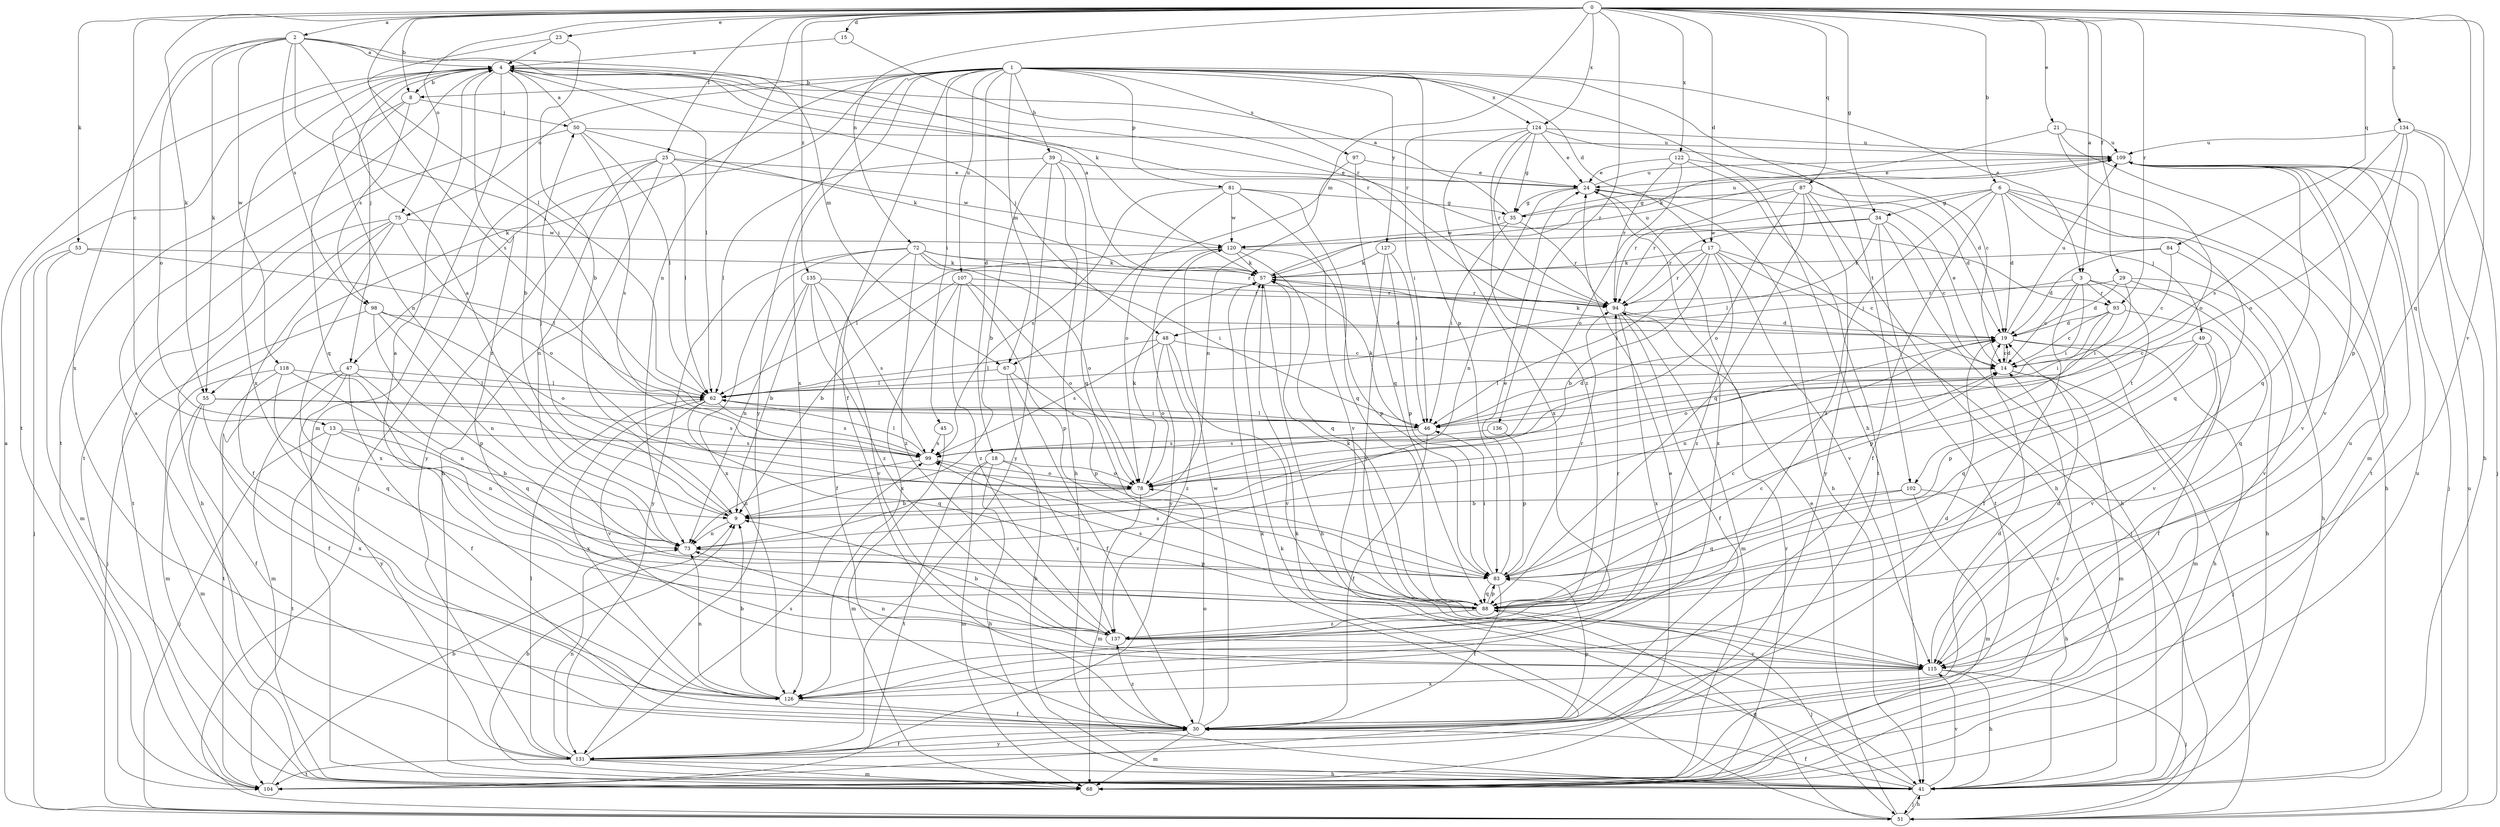strict digraph  {
0;
1;
2;
3;
4;
6;
8;
9;
13;
14;
15;
17;
18;
19;
21;
23;
24;
25;
29;
30;
34;
35;
39;
41;
45;
46;
47;
48;
49;
50;
51;
53;
55;
57;
62;
67;
68;
72;
73;
75;
78;
81;
83;
84;
87;
88;
93;
94;
97;
98;
99;
102;
104;
107;
109;
115;
118;
120;
122;
124;
126;
127;
131;
134;
135;
136;
137;
0 -> 2  [label=a];
0 -> 3  [label=a];
0 -> 6  [label=b];
0 -> 8  [label=b];
0 -> 13  [label=c];
0 -> 15  [label=d];
0 -> 17  [label=d];
0 -> 21  [label=e];
0 -> 23  [label=e];
0 -> 25  [label=f];
0 -> 29  [label=f];
0 -> 34  [label=g];
0 -> 53  [label=k];
0 -> 55  [label=k];
0 -> 62  [label=l];
0 -> 67  [label=m];
0 -> 72  [label=n];
0 -> 73  [label=n];
0 -> 75  [label=o];
0 -> 84  [label=q];
0 -> 87  [label=q];
0 -> 88  [label=q];
0 -> 93  [label=r];
0 -> 115  [label=v];
0 -> 122  [label=x];
0 -> 124  [label=x];
0 -> 134  [label=z];
0 -> 135  [label=z];
0 -> 136  [label=z];
1 -> 3  [label=a];
1 -> 8  [label=b];
1 -> 17  [label=d];
1 -> 18  [label=d];
1 -> 30  [label=f];
1 -> 39  [label=h];
1 -> 41  [label=h];
1 -> 45  [label=i];
1 -> 47  [label=j];
1 -> 55  [label=k];
1 -> 67  [label=m];
1 -> 75  [label=o];
1 -> 81  [label=p];
1 -> 83  [label=p];
1 -> 97  [label=s];
1 -> 102  [label=t];
1 -> 107  [label=u];
1 -> 124  [label=x];
1 -> 126  [label=x];
1 -> 127  [label=y];
1 -> 131  [label=y];
2 -> 4  [label=a];
2 -> 46  [label=i];
2 -> 47  [label=j];
2 -> 55  [label=k];
2 -> 57  [label=k];
2 -> 67  [label=m];
2 -> 78  [label=o];
2 -> 98  [label=s];
2 -> 118  [label=w];
2 -> 126  [label=x];
3 -> 14  [label=c];
3 -> 30  [label=f];
3 -> 41  [label=h];
3 -> 46  [label=i];
3 -> 48  [label=j];
3 -> 93  [label=r];
3 -> 102  [label=t];
4 -> 8  [label=b];
4 -> 9  [label=b];
4 -> 48  [label=j];
4 -> 62  [label=l];
4 -> 68  [label=m];
4 -> 73  [label=n];
4 -> 93  [label=r];
4 -> 94  [label=r];
4 -> 104  [label=t];
4 -> 126  [label=x];
4 -> 137  [label=z];
6 -> 19  [label=d];
6 -> 30  [label=f];
6 -> 34  [label=g];
6 -> 41  [label=h];
6 -> 49  [label=j];
6 -> 88  [label=q];
6 -> 94  [label=r];
6 -> 115  [label=v];
6 -> 137  [label=z];
8 -> 50  [label=j];
8 -> 88  [label=q];
8 -> 98  [label=s];
8 -> 104  [label=t];
9 -> 4  [label=a];
9 -> 50  [label=j];
9 -> 73  [label=n];
13 -> 9  [label=b];
13 -> 51  [label=j];
13 -> 73  [label=n];
13 -> 99  [label=s];
13 -> 104  [label=t];
14 -> 19  [label=d];
14 -> 24  [label=e];
14 -> 51  [label=j];
14 -> 62  [label=l];
14 -> 68  [label=m];
15 -> 4  [label=a];
15 -> 94  [label=r];
17 -> 9  [label=b];
17 -> 14  [label=c];
17 -> 46  [label=i];
17 -> 51  [label=j];
17 -> 57  [label=k];
17 -> 94  [label=r];
17 -> 115  [label=v];
17 -> 137  [label=z];
18 -> 41  [label=h];
18 -> 68  [label=m];
18 -> 78  [label=o];
18 -> 104  [label=t];
18 -> 137  [label=z];
19 -> 14  [label=c];
19 -> 41  [label=h];
19 -> 57  [label=k];
19 -> 68  [label=m];
19 -> 73  [label=n];
19 -> 78  [label=o];
19 -> 109  [label=u];
21 -> 57  [label=k];
21 -> 68  [label=m];
21 -> 78  [label=o];
21 -> 109  [label=u];
23 -> 4  [label=a];
23 -> 9  [label=b];
23 -> 99  [label=s];
24 -> 35  [label=g];
24 -> 41  [label=h];
24 -> 73  [label=n];
24 -> 109  [label=u];
24 -> 126  [label=x];
25 -> 24  [label=e];
25 -> 41  [label=h];
25 -> 51  [label=j];
25 -> 62  [label=l];
25 -> 73  [label=n];
25 -> 120  [label=w];
25 -> 131  [label=y];
29 -> 19  [label=d];
29 -> 46  [label=i];
29 -> 88  [label=q];
29 -> 94  [label=r];
29 -> 115  [label=v];
30 -> 19  [label=d];
30 -> 68  [label=m];
30 -> 78  [label=o];
30 -> 83  [label=p];
30 -> 109  [label=u];
30 -> 120  [label=w];
30 -> 131  [label=y];
30 -> 137  [label=z];
34 -> 14  [label=c];
34 -> 41  [label=h];
34 -> 62  [label=l];
34 -> 94  [label=r];
34 -> 104  [label=t];
34 -> 120  [label=w];
35 -> 4  [label=a];
35 -> 46  [label=i];
35 -> 94  [label=r];
35 -> 109  [label=u];
35 -> 120  [label=w];
39 -> 9  [label=b];
39 -> 24  [label=e];
39 -> 41  [label=h];
39 -> 62  [label=l];
39 -> 88  [label=q];
39 -> 131  [label=y];
41 -> 9  [label=b];
41 -> 30  [label=f];
41 -> 51  [label=j];
41 -> 57  [label=k];
41 -> 115  [label=v];
45 -> 68  [label=m];
45 -> 99  [label=s];
46 -> 19  [label=d];
46 -> 30  [label=f];
46 -> 57  [label=k];
46 -> 62  [label=l];
46 -> 99  [label=s];
47 -> 30  [label=f];
47 -> 62  [label=l];
47 -> 68  [label=m];
47 -> 88  [label=q];
47 -> 104  [label=t];
47 -> 131  [label=y];
48 -> 14  [label=c];
48 -> 62  [label=l];
48 -> 78  [label=o];
48 -> 99  [label=s];
48 -> 115  [label=v];
48 -> 137  [label=z];
49 -> 14  [label=c];
49 -> 30  [label=f];
49 -> 83  [label=p];
49 -> 88  [label=q];
49 -> 115  [label=v];
50 -> 4  [label=a];
50 -> 57  [label=k];
50 -> 62  [label=l];
50 -> 99  [label=s];
50 -> 104  [label=t];
50 -> 109  [label=u];
51 -> 4  [label=a];
51 -> 24  [label=e];
51 -> 41  [label=h];
51 -> 57  [label=k];
51 -> 88  [label=q];
51 -> 109  [label=u];
53 -> 51  [label=j];
53 -> 57  [label=k];
53 -> 62  [label=l];
53 -> 68  [label=m];
55 -> 30  [label=f];
55 -> 46  [label=i];
55 -> 68  [label=m];
55 -> 99  [label=s];
55 -> 126  [label=x];
57 -> 4  [label=a];
57 -> 41  [label=h];
57 -> 94  [label=r];
57 -> 109  [label=u];
62 -> 46  [label=i];
62 -> 88  [label=q];
62 -> 99  [label=s];
62 -> 115  [label=v];
62 -> 126  [label=x];
67 -> 30  [label=f];
67 -> 41  [label=h];
67 -> 62  [label=l];
67 -> 83  [label=p];
68 -> 94  [label=r];
68 -> 109  [label=u];
72 -> 30  [label=f];
72 -> 46  [label=i];
72 -> 57  [label=k];
72 -> 78  [label=o];
72 -> 94  [label=r];
72 -> 126  [label=x];
72 -> 131  [label=y];
72 -> 137  [label=z];
73 -> 83  [label=p];
75 -> 30  [label=f];
75 -> 41  [label=h];
75 -> 78  [label=o];
75 -> 104  [label=t];
75 -> 120  [label=w];
75 -> 126  [label=x];
78 -> 9  [label=b];
78 -> 57  [label=k];
78 -> 68  [label=m];
81 -> 35  [label=g];
81 -> 78  [label=o];
81 -> 88  [label=q];
81 -> 99  [label=s];
81 -> 115  [label=v];
81 -> 120  [label=w];
83 -> 14  [label=c];
83 -> 24  [label=e];
83 -> 30  [label=f];
83 -> 46  [label=i];
83 -> 88  [label=q];
83 -> 94  [label=r];
83 -> 99  [label=s];
84 -> 14  [label=c];
84 -> 19  [label=d];
84 -> 41  [label=h];
84 -> 57  [label=k];
87 -> 19  [label=d];
87 -> 35  [label=g];
87 -> 41  [label=h];
87 -> 78  [label=o];
87 -> 88  [label=q];
87 -> 94  [label=r];
87 -> 131  [label=y];
88 -> 14  [label=c];
88 -> 51  [label=j];
88 -> 57  [label=k];
88 -> 83  [label=p];
88 -> 99  [label=s];
88 -> 137  [label=z];
93 -> 14  [label=c];
93 -> 19  [label=d];
93 -> 46  [label=i];
93 -> 83  [label=p];
93 -> 115  [label=v];
94 -> 19  [label=d];
94 -> 30  [label=f];
94 -> 68  [label=m];
94 -> 126  [label=x];
97 -> 24  [label=e];
97 -> 73  [label=n];
97 -> 88  [label=q];
98 -> 19  [label=d];
98 -> 51  [label=j];
98 -> 73  [label=n];
98 -> 78  [label=o];
98 -> 83  [label=p];
99 -> 62  [label=l];
99 -> 73  [label=n];
99 -> 78  [label=o];
102 -> 9  [label=b];
102 -> 41  [label=h];
102 -> 68  [label=m];
102 -> 88  [label=q];
104 -> 9  [label=b];
104 -> 14  [label=c];
104 -> 57  [label=k];
107 -> 9  [label=b];
107 -> 78  [label=o];
107 -> 83  [label=p];
107 -> 94  [label=r];
107 -> 126  [label=x];
107 -> 137  [label=z];
109 -> 24  [label=e];
109 -> 51  [label=j];
109 -> 88  [label=q];
109 -> 104  [label=t];
109 -> 115  [label=v];
115 -> 19  [label=d];
115 -> 41  [label=h];
115 -> 51  [label=j];
115 -> 73  [label=n];
115 -> 126  [label=x];
118 -> 30  [label=f];
118 -> 62  [label=l];
118 -> 68  [label=m];
118 -> 73  [label=n];
118 -> 88  [label=q];
120 -> 57  [label=k];
120 -> 62  [label=l];
120 -> 83  [label=p];
120 -> 88  [label=q];
120 -> 131  [label=y];
122 -> 19  [label=d];
122 -> 24  [label=e];
122 -> 78  [label=o];
122 -> 94  [label=r];
122 -> 104  [label=t];
124 -> 14  [label=c];
124 -> 24  [label=e];
124 -> 35  [label=g];
124 -> 46  [label=i];
124 -> 94  [label=r];
124 -> 109  [label=u];
124 -> 126  [label=x];
124 -> 137  [label=z];
126 -> 9  [label=b];
126 -> 19  [label=d];
126 -> 30  [label=f];
126 -> 73  [label=n];
127 -> 46  [label=i];
127 -> 57  [label=k];
127 -> 83  [label=p];
127 -> 115  [label=v];
131 -> 4  [label=a];
131 -> 24  [label=e];
131 -> 30  [label=f];
131 -> 41  [label=h];
131 -> 62  [label=l];
131 -> 68  [label=m];
131 -> 73  [label=n];
131 -> 99  [label=s];
131 -> 104  [label=t];
134 -> 41  [label=h];
134 -> 51  [label=j];
134 -> 78  [label=o];
134 -> 83  [label=p];
134 -> 99  [label=s];
134 -> 109  [label=u];
135 -> 9  [label=b];
135 -> 73  [label=n];
135 -> 94  [label=r];
135 -> 99  [label=s];
135 -> 115  [label=v];
135 -> 137  [label=z];
136 -> 83  [label=p];
136 -> 99  [label=s];
137 -> 4  [label=a];
137 -> 9  [label=b];
137 -> 94  [label=r];
137 -> 115  [label=v];
}

